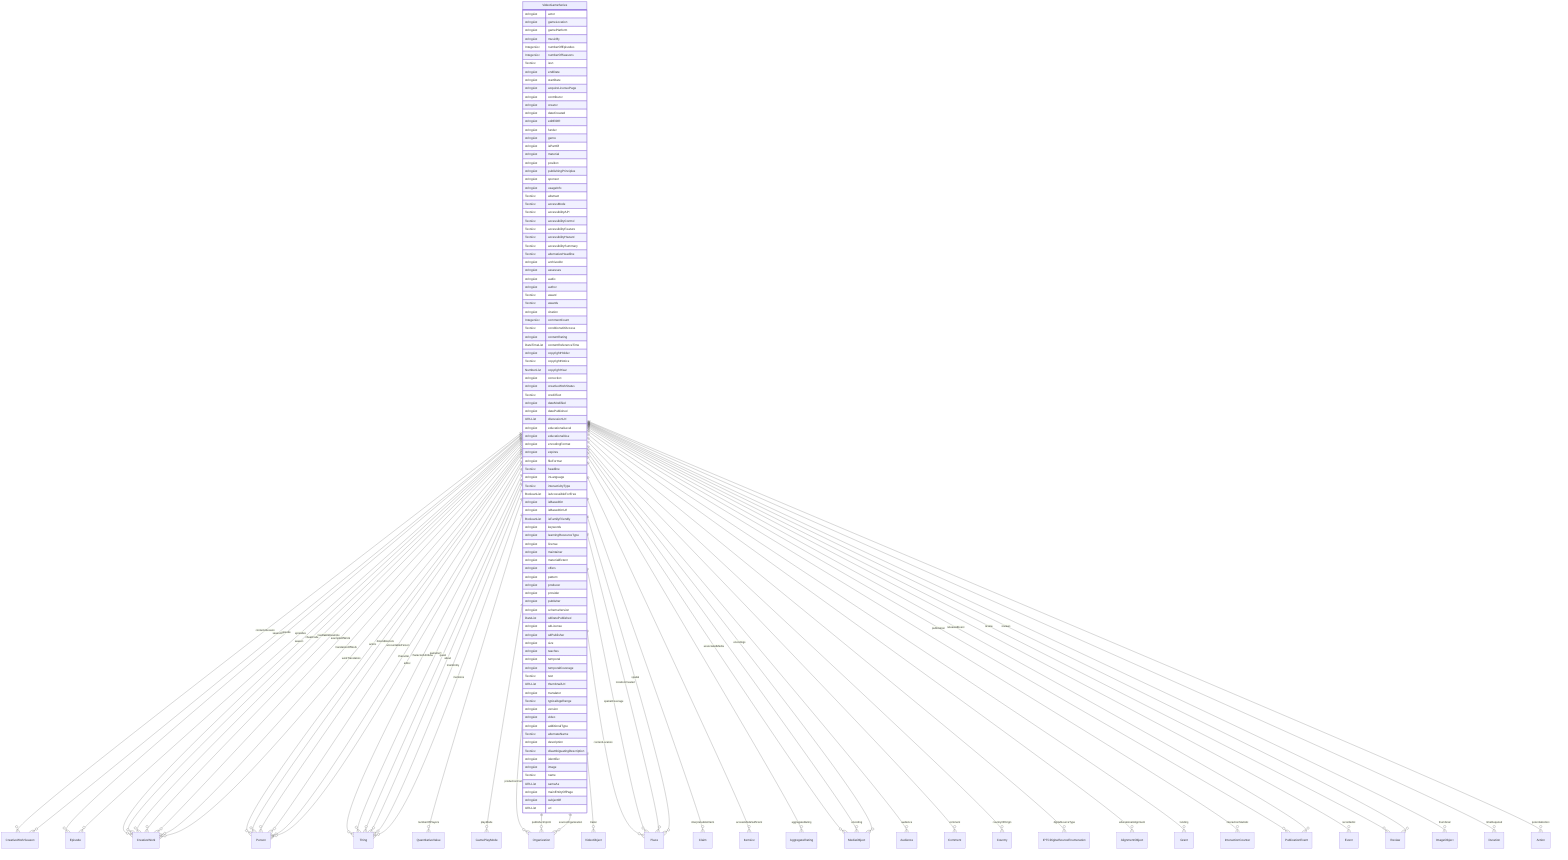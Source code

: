 erDiagram
VideoGameSeries {
    stringList actor  
    stringList gameLocation  
    stringList gamePlatform  
    stringList musicBy  
    IntegerList numberOfEpisodes  
    IntegerList numberOfSeasons  
    TextList issn  
    stringList endDate  
    stringList startDate  
    stringList acquireLicensePage  
    stringList contributor  
    stringList creator  
    stringList dateCreated  
    stringList editEIDR  
    stringList funder  
    stringList genre  
    stringList isPartOf  
    stringList material  
    stringList position  
    stringList publishingPrinciples  
    stringList sponsor  
    stringList usageInfo  
    TextList abstract  
    TextList accessMode  
    TextList accessibilityAPI  
    TextList accessibilityControl  
    TextList accessibilityFeature  
    TextList accessibilityHazard  
    TextList accessibilitySummary  
    TextList alternativeHeadline  
    stringList archivedAt  
    stringList assesses  
    stringList audio  
    stringList author  
    TextList award  
    TextList awards  
    stringList citation  
    IntegerList commentCount  
    TextList conditionsOfAccess  
    stringList contentRating  
    DateTimeList contentReferenceTime  
    stringList copyrightHolder  
    TextList copyrightNotice  
    NumberList copyrightYear  
    stringList correction  
    stringList creativeWorkStatus  
    TextList creditText  
    stringList dateModified  
    stringList datePublished  
    URLList discussionUrl  
    stringList educationalLevel  
    stringList educationalUse  
    stringList encodingFormat  
    stringList expires  
    stringList fileFormat  
    TextList headline  
    stringList inLanguage  
    TextList interactivityType  
    BooleanList isAccessibleForFree  
    stringList isBasedOn  
    stringList isBasedOnUrl  
    BooleanList isFamilyFriendly  
    stringList keywords  
    stringList learningResourceType  
    stringList license  
    stringList maintainer  
    stringList materialExtent  
    stringList offers  
    stringList pattern  
    stringList producer  
    stringList provider  
    stringList publisher  
    stringList schemaVersion  
    DateList sdDatePublished  
    stringList sdLicense  
    stringList sdPublisher  
    stringList size  
    stringList teaches  
    stringList temporal  
    stringList temporalCoverage  
    TextList text  
    URLList thumbnailUrl  
    stringList translator  
    TextList typicalAgeRange  
    stringList version  
    stringList video  
    stringList additionalType  
    TextList alternateName  
    stringList description  
    TextList disambiguatingDescription  
    stringList identifier  
    stringList image  
    TextList name  
    URLList sameAs  
    stringList mainEntityOfPage  
    stringList subjectOf  
    URLList url  
}

VideoGameSeries ||--}o CreativeWorkSeason : "containsSeason"
VideoGameSeries ||--}o Episode : "episode"
VideoGameSeries ||--}o CreativeWork : "season"
VideoGameSeries ||--}o Person : "actors"
VideoGameSeries ||--}o Thing : "characterAttribute"
VideoGameSeries ||--}o CreativeWork : "cheatCode"
VideoGameSeries ||--}o Person : "director"
VideoGameSeries ||--}o Person : "directors"
VideoGameSeries ||--}o Episode : "episodes"
VideoGameSeries ||--}o Thing : "gameItem"
VideoGameSeries ||--}o QuantitativeValue : "numberOfPlayers"
VideoGameSeries ||--}o GamePlayMode : "playMode"
VideoGameSeries ||--}o Organization : "productionCompany"
VideoGameSeries ||--}o Thing : "quest"
VideoGameSeries ||--}o CreativeWorkSeason : "seasons"
VideoGameSeries ||--}o VideoObject : "trailer"
VideoGameSeries ||--}o Thing : "about"
VideoGameSeries ||--}o Place : "contentLocation"
VideoGameSeries ||--}o CreativeWork : "hasPart"
VideoGameSeries ||--}o Claim : "interpretedAsClaim"
VideoGameSeries ||--}o Thing : "mainEntity"
VideoGameSeries ||--}o Place : "spatialCoverage"
VideoGameSeries ||--}o CreativeWork : "workExample"
VideoGameSeries ||--}o ItemList : "accessModeSufficient"
VideoGameSeries ||--}o Person : "accountablePerson"
VideoGameSeries ||--}o AggregateRating : "aggregateRating"
VideoGameSeries ||--}o MediaObject : "associatedMedia"
VideoGameSeries ||--}o Audience : "audience"
VideoGameSeries ||--}o Person : "character"
VideoGameSeries ||--}o Comment : "comment"
VideoGameSeries ||--}o Country : "countryOfOrigin"
VideoGameSeries ||--}o IPTCDigitalSourceEnumeration : "digitalSourceType"
VideoGameSeries ||--}o Person : "editor"
VideoGameSeries ||--}o AlignmentObject : "educationalAlignment"
VideoGameSeries ||--}o MediaObject : "encoding"
VideoGameSeries ||--}o MediaObject : "encodings"
VideoGameSeries ||--}o CreativeWork : "exampleOfWork"
VideoGameSeries ||--}o Grant : "funding"
VideoGameSeries ||--}o InteractionCounter : "interactionStatistic"
VideoGameSeries ||--}o Place : "locationCreated"
VideoGameSeries ||--}o Thing : "mentions"
VideoGameSeries ||--}o PublicationEvent : "publication"
VideoGameSeries ||--}o Organization : "publisherImprint"
VideoGameSeries ||--}o Event : "recordedAt"
VideoGameSeries ||--}o PublicationEvent : "releasedEvent"
VideoGameSeries ||--}o Review : "review"
VideoGameSeries ||--}o Review : "reviews"
VideoGameSeries ||--}o Organization : "sourceOrganization"
VideoGameSeries ||--}o Place : "spatial"
VideoGameSeries ||--}o ImageObject : "thumbnail"
VideoGameSeries ||--}o Duration : "timeRequired"
VideoGameSeries ||--}o CreativeWork : "translationOfWork"
VideoGameSeries ||--}o CreativeWork : "workTranslation"
VideoGameSeries ||--}o Action : "potentialAction"